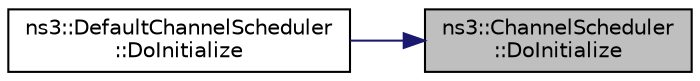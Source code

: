 digraph "ns3::ChannelScheduler::DoInitialize"
{
 // LATEX_PDF_SIZE
  edge [fontname="Helvetica",fontsize="10",labelfontname="Helvetica",labelfontsize="10"];
  node [fontname="Helvetica",fontsize="10",shape=record];
  rankdir="RL";
  Node1 [label="ns3::ChannelScheduler\l::DoInitialize",height=0.2,width=0.4,color="black", fillcolor="grey75", style="filled", fontcolor="black",tooltip="Initialize() implementation."];
  Node1 -> Node2 [dir="back",color="midnightblue",fontsize="10",style="solid",fontname="Helvetica"];
  Node2 [label="ns3::DefaultChannelScheduler\l::DoInitialize",height=0.2,width=0.4,color="black", fillcolor="white", style="filled",URL="$classns3_1_1_default_channel_scheduler.html#a23adf09d454c17145603c769c4e50b86",tooltip="Initialize() implementation."];
}
